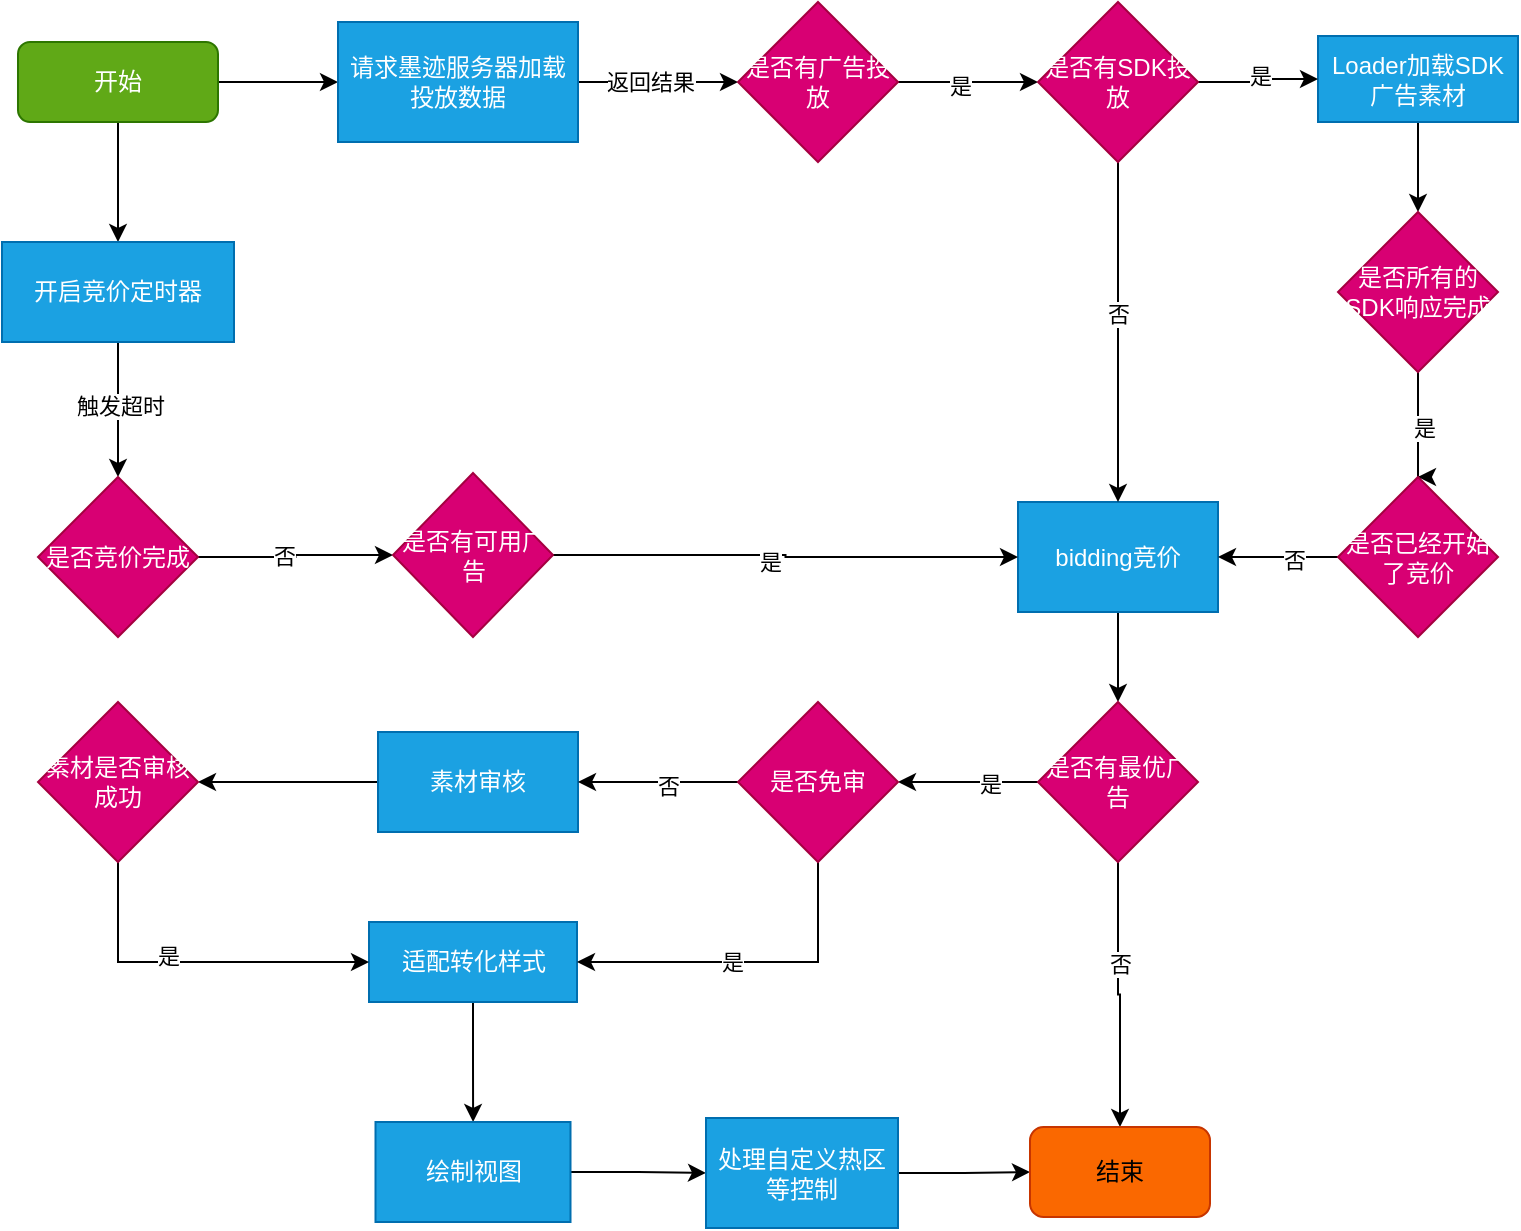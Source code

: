 <mxfile version="23.0.1" type="github">
  <diagram name="第 1 页" id="DU73--eopB6RfOUFneNr">
    <mxGraphModel dx="1272" dy="663" grid="1" gridSize="10" guides="1" tooltips="1" connect="1" arrows="1" fold="1" page="1" pageScale="1" pageWidth="827" pageHeight="1169" math="0" shadow="0">
      <root>
        <mxCell id="0" />
        <mxCell id="1" parent="0" />
        <mxCell id="vLenlpmYvd7J2YkSMJUC-1" value="" style="edgeStyle=orthogonalEdgeStyle;rounded=0;orthogonalLoop=1;jettySize=auto;html=1;entryX=0;entryY=0.5;entryDx=0;entryDy=0;" edge="1" parent="1" source="vLenlpmYvd7J2YkSMJUC-3" target="vLenlpmYvd7J2YkSMJUC-15">
          <mxGeometry relative="1" as="geometry">
            <mxPoint x="210" y="260" as="targetPoint" />
          </mxGeometry>
        </mxCell>
        <mxCell id="vLenlpmYvd7J2YkSMJUC-2" value="" style="edgeStyle=orthogonalEdgeStyle;rounded=0;orthogonalLoop=1;jettySize=auto;html=1;" edge="1" parent="1" source="vLenlpmYvd7J2YkSMJUC-3" target="vLenlpmYvd7J2YkSMJUC-17">
          <mxGeometry relative="1" as="geometry" />
        </mxCell>
        <mxCell id="vLenlpmYvd7J2YkSMJUC-3" value="开始" style="rounded=1;whiteSpace=wrap;html=1;fillColor=#60a917;fontColor=#ffffff;strokeColor=#2D7600;" vertex="1" parent="1">
          <mxGeometry x="70" y="240" width="100" height="40" as="geometry" />
        </mxCell>
        <mxCell id="vLenlpmYvd7J2YkSMJUC-13" value="" style="edgeStyle=orthogonalEdgeStyle;rounded=0;orthogonalLoop=1;jettySize=auto;html=1;entryX=0;entryY=0.5;entryDx=0;entryDy=0;" edge="1" parent="1" source="vLenlpmYvd7J2YkSMJUC-15" target="vLenlpmYvd7J2YkSMJUC-61">
          <mxGeometry relative="1" as="geometry">
            <mxPoint x="520" y="260" as="targetPoint" />
          </mxGeometry>
        </mxCell>
        <mxCell id="vLenlpmYvd7J2YkSMJUC-14" value="返回结果" style="edgeLabel;html=1;align=center;verticalAlign=middle;resizable=0;points=[];" vertex="1" connectable="0" parent="vLenlpmYvd7J2YkSMJUC-13">
          <mxGeometry x="-0.1" relative="1" as="geometry">
            <mxPoint as="offset" />
          </mxGeometry>
        </mxCell>
        <mxCell id="vLenlpmYvd7J2YkSMJUC-15" value="请求墨迹服务器加载投放数据" style="whiteSpace=wrap;html=1;fillColor=#1ba1e2;fontColor=#ffffff;strokeColor=#006EAF;" vertex="1" parent="1">
          <mxGeometry x="230" y="230" width="120" height="60" as="geometry" />
        </mxCell>
        <mxCell id="vLenlpmYvd7J2YkSMJUC-16" value="" style="edgeStyle=orthogonalEdgeStyle;rounded=0;orthogonalLoop=1;jettySize=auto;html=1;" edge="1" parent="1" source="vLenlpmYvd7J2YkSMJUC-17" target="vLenlpmYvd7J2YkSMJUC-58">
          <mxGeometry relative="1" as="geometry" />
        </mxCell>
        <mxCell id="vLenlpmYvd7J2YkSMJUC-77" value="触发超时&lt;br&gt;" style="edgeLabel;html=1;align=center;verticalAlign=middle;resizable=0;points=[];" vertex="1" connectable="0" parent="vLenlpmYvd7J2YkSMJUC-16">
          <mxGeometry x="-0.059" y="1" relative="1" as="geometry">
            <mxPoint as="offset" />
          </mxGeometry>
        </mxCell>
        <mxCell id="vLenlpmYvd7J2YkSMJUC-17" value="开启竞价定时器" style="rounded=0;whiteSpace=wrap;html=1;fillColor=#1ba1e2;fontColor=#ffffff;strokeColor=#006EAF;" vertex="1" parent="1">
          <mxGeometry x="62" y="340" width="116" height="50" as="geometry" />
        </mxCell>
        <mxCell id="vLenlpmYvd7J2YkSMJUC-93" value="" style="edgeStyle=orthogonalEdgeStyle;rounded=0;orthogonalLoop=1;jettySize=auto;html=1;" edge="1" parent="1" source="vLenlpmYvd7J2YkSMJUC-27" target="vLenlpmYvd7J2YkSMJUC-40">
          <mxGeometry relative="1" as="geometry" />
        </mxCell>
        <mxCell id="vLenlpmYvd7J2YkSMJUC-27" value="适配转化样式" style="whiteSpace=wrap;html=1;fillColor=#1ba1e2;fontColor=#ffffff;strokeColor=#006EAF;" vertex="1" parent="1">
          <mxGeometry x="245.5" y="680" width="104" height="40" as="geometry" />
        </mxCell>
        <mxCell id="vLenlpmYvd7J2YkSMJUC-68" value="" style="edgeStyle=orthogonalEdgeStyle;rounded=0;orthogonalLoop=1;jettySize=auto;html=1;" edge="1" parent="1" source="vLenlpmYvd7J2YkSMJUC-32" target="vLenlpmYvd7J2YkSMJUC-67">
          <mxGeometry relative="1" as="geometry" />
        </mxCell>
        <mxCell id="vLenlpmYvd7J2YkSMJUC-32" value="Loader加载SDK广告素材" style="whiteSpace=wrap;html=1;fillColor=#1ba1e2;fontColor=#ffffff;strokeColor=#006EAF;" vertex="1" parent="1">
          <mxGeometry x="720" y="237" width="100" height="43" as="geometry" />
        </mxCell>
        <mxCell id="vLenlpmYvd7J2YkSMJUC-82" value="" style="edgeStyle=orthogonalEdgeStyle;rounded=0;orthogonalLoop=1;jettySize=auto;html=1;" edge="1" parent="1" source="vLenlpmYvd7J2YkSMJUC-34" target="vLenlpmYvd7J2YkSMJUC-39">
          <mxGeometry relative="1" as="geometry" />
        </mxCell>
        <mxCell id="vLenlpmYvd7J2YkSMJUC-34" value="bidding竞价" style="rounded=0;whiteSpace=wrap;html=1;fillColor=#1ba1e2;fontColor=#ffffff;strokeColor=#006EAF;" vertex="1" parent="1">
          <mxGeometry x="570" y="470" width="100" height="55" as="geometry" />
        </mxCell>
        <mxCell id="vLenlpmYvd7J2YkSMJUC-35" value="" style="edgeStyle=orthogonalEdgeStyle;rounded=0;orthogonalLoop=1;jettySize=auto;html=1;entryX=1;entryY=0.5;entryDx=0;entryDy=0;" edge="1" parent="1" source="vLenlpmYvd7J2YkSMJUC-39" target="vLenlpmYvd7J2YkSMJUC-84">
          <mxGeometry relative="1" as="geometry" />
        </mxCell>
        <mxCell id="vLenlpmYvd7J2YkSMJUC-36" value="是" style="edgeLabel;html=1;align=center;verticalAlign=middle;resizable=0;points=[];" vertex="1" connectable="0" parent="vLenlpmYvd7J2YkSMJUC-35">
          <mxGeometry x="-0.294" y="1" relative="1" as="geometry">
            <mxPoint as="offset" />
          </mxGeometry>
        </mxCell>
        <mxCell id="vLenlpmYvd7J2YkSMJUC-98" style="edgeStyle=orthogonalEdgeStyle;rounded=0;orthogonalLoop=1;jettySize=auto;html=1;entryX=0.5;entryY=0;entryDx=0;entryDy=0;" edge="1" parent="1" source="vLenlpmYvd7J2YkSMJUC-39" target="vLenlpmYvd7J2YkSMJUC-96">
          <mxGeometry relative="1" as="geometry" />
        </mxCell>
        <mxCell id="vLenlpmYvd7J2YkSMJUC-99" value="否" style="edgeLabel;html=1;align=center;verticalAlign=middle;resizable=0;points=[];" vertex="1" connectable="0" parent="vLenlpmYvd7J2YkSMJUC-98">
          <mxGeometry x="-0.236" y="1" relative="1" as="geometry">
            <mxPoint as="offset" />
          </mxGeometry>
        </mxCell>
        <mxCell id="vLenlpmYvd7J2YkSMJUC-39" value="是否有最优广告" style="rhombus;whiteSpace=wrap;html=1;rounded=0;fillColor=#d80073;fontColor=#ffffff;strokeColor=#A50040;" vertex="1" parent="1">
          <mxGeometry x="580" y="570" width="80" height="80" as="geometry" />
        </mxCell>
        <mxCell id="vLenlpmYvd7J2YkSMJUC-95" value="" style="edgeStyle=orthogonalEdgeStyle;rounded=0;orthogonalLoop=1;jettySize=auto;html=1;" edge="1" parent="1" source="vLenlpmYvd7J2YkSMJUC-40" target="vLenlpmYvd7J2YkSMJUC-94">
          <mxGeometry relative="1" as="geometry" />
        </mxCell>
        <mxCell id="vLenlpmYvd7J2YkSMJUC-40" value="绘制视图" style="rounded=0;whiteSpace=wrap;html=1;fillColor=#1ba1e2;fontColor=#ffffff;strokeColor=#006EAF;" vertex="1" parent="1">
          <mxGeometry x="248.75" y="780" width="97.5" height="50" as="geometry" />
        </mxCell>
        <mxCell id="vLenlpmYvd7J2YkSMJUC-54" value="" style="edgeStyle=orthogonalEdgeStyle;rounded=0;orthogonalLoop=1;jettySize=auto;html=1;entryX=0;entryY=0.5;entryDx=0;entryDy=0;" edge="1" parent="1" source="vLenlpmYvd7J2YkSMJUC-58" target="vLenlpmYvd7J2YkSMJUC-79">
          <mxGeometry relative="1" as="geometry">
            <mxPoint x="300" y="498" as="targetPoint" />
          </mxGeometry>
        </mxCell>
        <mxCell id="vLenlpmYvd7J2YkSMJUC-55" value="否" style="edgeLabel;html=1;align=center;verticalAlign=middle;resizable=0;points=[];" vertex="1" connectable="0" parent="vLenlpmYvd7J2YkSMJUC-54">
          <mxGeometry x="-0.13" y="1" relative="1" as="geometry">
            <mxPoint as="offset" />
          </mxGeometry>
        </mxCell>
        <mxCell id="vLenlpmYvd7J2YkSMJUC-58" value="是否竞价完成" style="rhombus;whiteSpace=wrap;html=1;fillColor=#d80073;strokeColor=#A50040;fontColor=#ffffff;rounded=0;" vertex="1" parent="1">
          <mxGeometry x="80" y="457.5" width="80" height="80" as="geometry" />
        </mxCell>
        <mxCell id="vLenlpmYvd7J2YkSMJUC-63" value="" style="edgeStyle=orthogonalEdgeStyle;rounded=0;orthogonalLoop=1;jettySize=auto;html=1;" edge="1" parent="1" source="vLenlpmYvd7J2YkSMJUC-61" target="vLenlpmYvd7J2YkSMJUC-62">
          <mxGeometry relative="1" as="geometry" />
        </mxCell>
        <mxCell id="vLenlpmYvd7J2YkSMJUC-64" value="是" style="edgeLabel;html=1;align=center;verticalAlign=middle;resizable=0;points=[];" vertex="1" connectable="0" parent="vLenlpmYvd7J2YkSMJUC-63">
          <mxGeometry x="-0.114" y="-2" relative="1" as="geometry">
            <mxPoint as="offset" />
          </mxGeometry>
        </mxCell>
        <mxCell id="vLenlpmYvd7J2YkSMJUC-61" value="是否有广告投放" style="rhombus;whiteSpace=wrap;html=1;rounded=0;fillColor=#d80073;fontColor=#ffffff;strokeColor=#A50040;" vertex="1" parent="1">
          <mxGeometry x="430" y="220" width="80" height="80" as="geometry" />
        </mxCell>
        <mxCell id="vLenlpmYvd7J2YkSMJUC-65" value="" style="edgeStyle=orthogonalEdgeStyle;rounded=0;orthogonalLoop=1;jettySize=auto;html=1;" edge="1" parent="1" source="vLenlpmYvd7J2YkSMJUC-62" target="vLenlpmYvd7J2YkSMJUC-32">
          <mxGeometry relative="1" as="geometry" />
        </mxCell>
        <mxCell id="vLenlpmYvd7J2YkSMJUC-66" value="是" style="edgeLabel;html=1;align=center;verticalAlign=middle;resizable=0;points=[];" vertex="1" connectable="0" parent="vLenlpmYvd7J2YkSMJUC-65">
          <mxGeometry x="0.065" y="2" relative="1" as="geometry">
            <mxPoint as="offset" />
          </mxGeometry>
        </mxCell>
        <mxCell id="vLenlpmYvd7J2YkSMJUC-70" value="" style="edgeStyle=orthogonalEdgeStyle;rounded=0;orthogonalLoop=1;jettySize=auto;html=1;" edge="1" parent="1" source="vLenlpmYvd7J2YkSMJUC-62" target="vLenlpmYvd7J2YkSMJUC-34">
          <mxGeometry relative="1" as="geometry" />
        </mxCell>
        <mxCell id="vLenlpmYvd7J2YkSMJUC-73" value="否" style="edgeLabel;html=1;align=center;verticalAlign=middle;resizable=0;points=[];" vertex="1" connectable="0" parent="vLenlpmYvd7J2YkSMJUC-70">
          <mxGeometry x="-0.108" relative="1" as="geometry">
            <mxPoint as="offset" />
          </mxGeometry>
        </mxCell>
        <mxCell id="vLenlpmYvd7J2YkSMJUC-62" value="是否有SDK投放" style="rhombus;whiteSpace=wrap;html=1;rounded=0;fillColor=#d80073;fontColor=#ffffff;strokeColor=#A50040;" vertex="1" parent="1">
          <mxGeometry x="580" y="220" width="80" height="80" as="geometry" />
        </mxCell>
        <mxCell id="vLenlpmYvd7J2YkSMJUC-71" value="" style="edgeStyle=orthogonalEdgeStyle;rounded=0;orthogonalLoop=1;jettySize=auto;html=1;entryX=0.5;entryY=0;entryDx=0;entryDy=0;" edge="1" parent="1" source="vLenlpmYvd7J2YkSMJUC-67" target="vLenlpmYvd7J2YkSMJUC-74">
          <mxGeometry relative="1" as="geometry">
            <mxPoint x="770" y="500" as="targetPoint" />
            <Array as="points">
              <mxPoint x="770" y="466" />
              <mxPoint x="771" y="510" />
            </Array>
          </mxGeometry>
        </mxCell>
        <mxCell id="vLenlpmYvd7J2YkSMJUC-72" value="是" style="edgeLabel;html=1;align=center;verticalAlign=middle;resizable=0;points=[];" vertex="1" connectable="0" parent="vLenlpmYvd7J2YkSMJUC-71">
          <mxGeometry x="-0.233" y="3" relative="1" as="geometry">
            <mxPoint as="offset" />
          </mxGeometry>
        </mxCell>
        <mxCell id="vLenlpmYvd7J2YkSMJUC-67" value="是否所有的SDK响应完成" style="rhombus;whiteSpace=wrap;html=1;rounded=0;fillColor=#d80073;fontColor=#ffffff;strokeColor=#A50040;" vertex="1" parent="1">
          <mxGeometry x="730" y="325" width="80" height="80" as="geometry" />
        </mxCell>
        <mxCell id="vLenlpmYvd7J2YkSMJUC-75" value="" style="edgeStyle=orthogonalEdgeStyle;rounded=0;orthogonalLoop=1;jettySize=auto;html=1;" edge="1" parent="1" source="vLenlpmYvd7J2YkSMJUC-74" target="vLenlpmYvd7J2YkSMJUC-34">
          <mxGeometry relative="1" as="geometry" />
        </mxCell>
        <mxCell id="vLenlpmYvd7J2YkSMJUC-76" value="否" style="edgeLabel;html=1;align=center;verticalAlign=middle;resizable=0;points=[];" vertex="1" connectable="0" parent="vLenlpmYvd7J2YkSMJUC-75">
          <mxGeometry x="-0.244" y="1" relative="1" as="geometry">
            <mxPoint as="offset" />
          </mxGeometry>
        </mxCell>
        <mxCell id="vLenlpmYvd7J2YkSMJUC-74" value="是否已经开始了竞价" style="rhombus;whiteSpace=wrap;html=1;rounded=0;fillColor=#d80073;fontColor=#ffffff;strokeColor=#A50040;" vertex="1" parent="1">
          <mxGeometry x="730" y="457.5" width="80" height="80" as="geometry" />
        </mxCell>
        <mxCell id="vLenlpmYvd7J2YkSMJUC-80" style="edgeStyle=orthogonalEdgeStyle;rounded=0;orthogonalLoop=1;jettySize=auto;html=1;" edge="1" parent="1" source="vLenlpmYvd7J2YkSMJUC-79" target="vLenlpmYvd7J2YkSMJUC-34">
          <mxGeometry relative="1" as="geometry" />
        </mxCell>
        <mxCell id="vLenlpmYvd7J2YkSMJUC-81" value="是" style="edgeLabel;html=1;align=center;verticalAlign=middle;resizable=0;points=[];" vertex="1" connectable="0" parent="vLenlpmYvd7J2YkSMJUC-80">
          <mxGeometry x="-0.078" y="-3" relative="1" as="geometry">
            <mxPoint x="1" as="offset" />
          </mxGeometry>
        </mxCell>
        <mxCell id="vLenlpmYvd7J2YkSMJUC-79" value="是否有可用广告" style="rhombus;whiteSpace=wrap;html=1;rounded=0;fillColor=#d80073;fontColor=#ffffff;strokeColor=#A50040;" vertex="1" parent="1">
          <mxGeometry x="257.5" y="455.5" width="80" height="82" as="geometry" />
        </mxCell>
        <mxCell id="vLenlpmYvd7J2YkSMJUC-90" value="" style="edgeStyle=orthogonalEdgeStyle;rounded=0;orthogonalLoop=1;jettySize=auto;html=1;" edge="1" parent="1" source="vLenlpmYvd7J2YkSMJUC-83" target="vLenlpmYvd7J2YkSMJUC-87">
          <mxGeometry relative="1" as="geometry" />
        </mxCell>
        <mxCell id="vLenlpmYvd7J2YkSMJUC-83" value="素材审核" style="whiteSpace=wrap;html=1;rounded=0;fillColor=#1ba1e2;fontColor=#ffffff;strokeColor=#006EAF;" vertex="1" parent="1">
          <mxGeometry x="250" y="585" width="100" height="50" as="geometry" />
        </mxCell>
        <mxCell id="vLenlpmYvd7J2YkSMJUC-85" value="" style="edgeStyle=orthogonalEdgeStyle;rounded=0;orthogonalLoop=1;jettySize=auto;html=1;" edge="1" parent="1" source="vLenlpmYvd7J2YkSMJUC-84" target="vLenlpmYvd7J2YkSMJUC-83">
          <mxGeometry relative="1" as="geometry" />
        </mxCell>
        <mxCell id="vLenlpmYvd7J2YkSMJUC-86" value="否" style="edgeLabel;html=1;align=center;verticalAlign=middle;resizable=0;points=[];" vertex="1" connectable="0" parent="vLenlpmYvd7J2YkSMJUC-85">
          <mxGeometry x="-0.128" y="2" relative="1" as="geometry">
            <mxPoint as="offset" />
          </mxGeometry>
        </mxCell>
        <mxCell id="vLenlpmYvd7J2YkSMJUC-91" style="edgeStyle=orthogonalEdgeStyle;rounded=0;orthogonalLoop=1;jettySize=auto;html=1;entryX=1;entryY=0.5;entryDx=0;entryDy=0;" edge="1" parent="1" source="vLenlpmYvd7J2YkSMJUC-84" target="vLenlpmYvd7J2YkSMJUC-27">
          <mxGeometry relative="1" as="geometry">
            <Array as="points">
              <mxPoint x="470" y="700" />
            </Array>
          </mxGeometry>
        </mxCell>
        <mxCell id="vLenlpmYvd7J2YkSMJUC-92" value="是" style="edgeLabel;html=1;align=center;verticalAlign=middle;resizable=0;points=[];" vertex="1" connectable="0" parent="vLenlpmYvd7J2YkSMJUC-91">
          <mxGeometry x="0.103" relative="1" as="geometry">
            <mxPoint x="1" as="offset" />
          </mxGeometry>
        </mxCell>
        <mxCell id="vLenlpmYvd7J2YkSMJUC-84" value="是否免审" style="rhombus;whiteSpace=wrap;html=1;rounded=0;fillColor=#d80073;fontColor=#ffffff;strokeColor=#A50040;" vertex="1" parent="1">
          <mxGeometry x="430" y="570" width="80" height="80" as="geometry" />
        </mxCell>
        <mxCell id="vLenlpmYvd7J2YkSMJUC-88" value="" style="edgeStyle=orthogonalEdgeStyle;rounded=0;orthogonalLoop=1;jettySize=auto;html=1;" edge="1" parent="1" source="vLenlpmYvd7J2YkSMJUC-87" target="vLenlpmYvd7J2YkSMJUC-27">
          <mxGeometry relative="1" as="geometry">
            <Array as="points">
              <mxPoint x="120" y="700" />
            </Array>
          </mxGeometry>
        </mxCell>
        <mxCell id="vLenlpmYvd7J2YkSMJUC-89" value="是" style="edgeLabel;html=1;align=center;verticalAlign=middle;resizable=0;points=[];" vertex="1" connectable="0" parent="vLenlpmYvd7J2YkSMJUC-88">
          <mxGeometry x="-0.15" y="3" relative="1" as="geometry">
            <mxPoint as="offset" />
          </mxGeometry>
        </mxCell>
        <mxCell id="vLenlpmYvd7J2YkSMJUC-87" value="素材是否审核成功" style="rhombus;whiteSpace=wrap;html=1;rounded=0;fillColor=#d80073;fontColor=#ffffff;strokeColor=#A50040;" vertex="1" parent="1">
          <mxGeometry x="80" y="570" width="80" height="80" as="geometry" />
        </mxCell>
        <mxCell id="vLenlpmYvd7J2YkSMJUC-97" value="" style="edgeStyle=orthogonalEdgeStyle;rounded=0;orthogonalLoop=1;jettySize=auto;html=1;" edge="1" parent="1" source="vLenlpmYvd7J2YkSMJUC-94" target="vLenlpmYvd7J2YkSMJUC-96">
          <mxGeometry relative="1" as="geometry" />
        </mxCell>
        <mxCell id="vLenlpmYvd7J2YkSMJUC-94" value="处理自定义热区等控制" style="whiteSpace=wrap;html=1;rounded=0;fillColor=#1ba1e2;fontColor=#ffffff;strokeColor=#006EAF;" vertex="1" parent="1">
          <mxGeometry x="414" y="778" width="96" height="55" as="geometry" />
        </mxCell>
        <mxCell id="vLenlpmYvd7J2YkSMJUC-96" value="结束" style="rounded=1;whiteSpace=wrap;html=1;fillColor=#fa6800;fontColor=#000000;strokeColor=#C73500;" vertex="1" parent="1">
          <mxGeometry x="576" y="782.5" width="90" height="45" as="geometry" />
        </mxCell>
      </root>
    </mxGraphModel>
  </diagram>
</mxfile>
